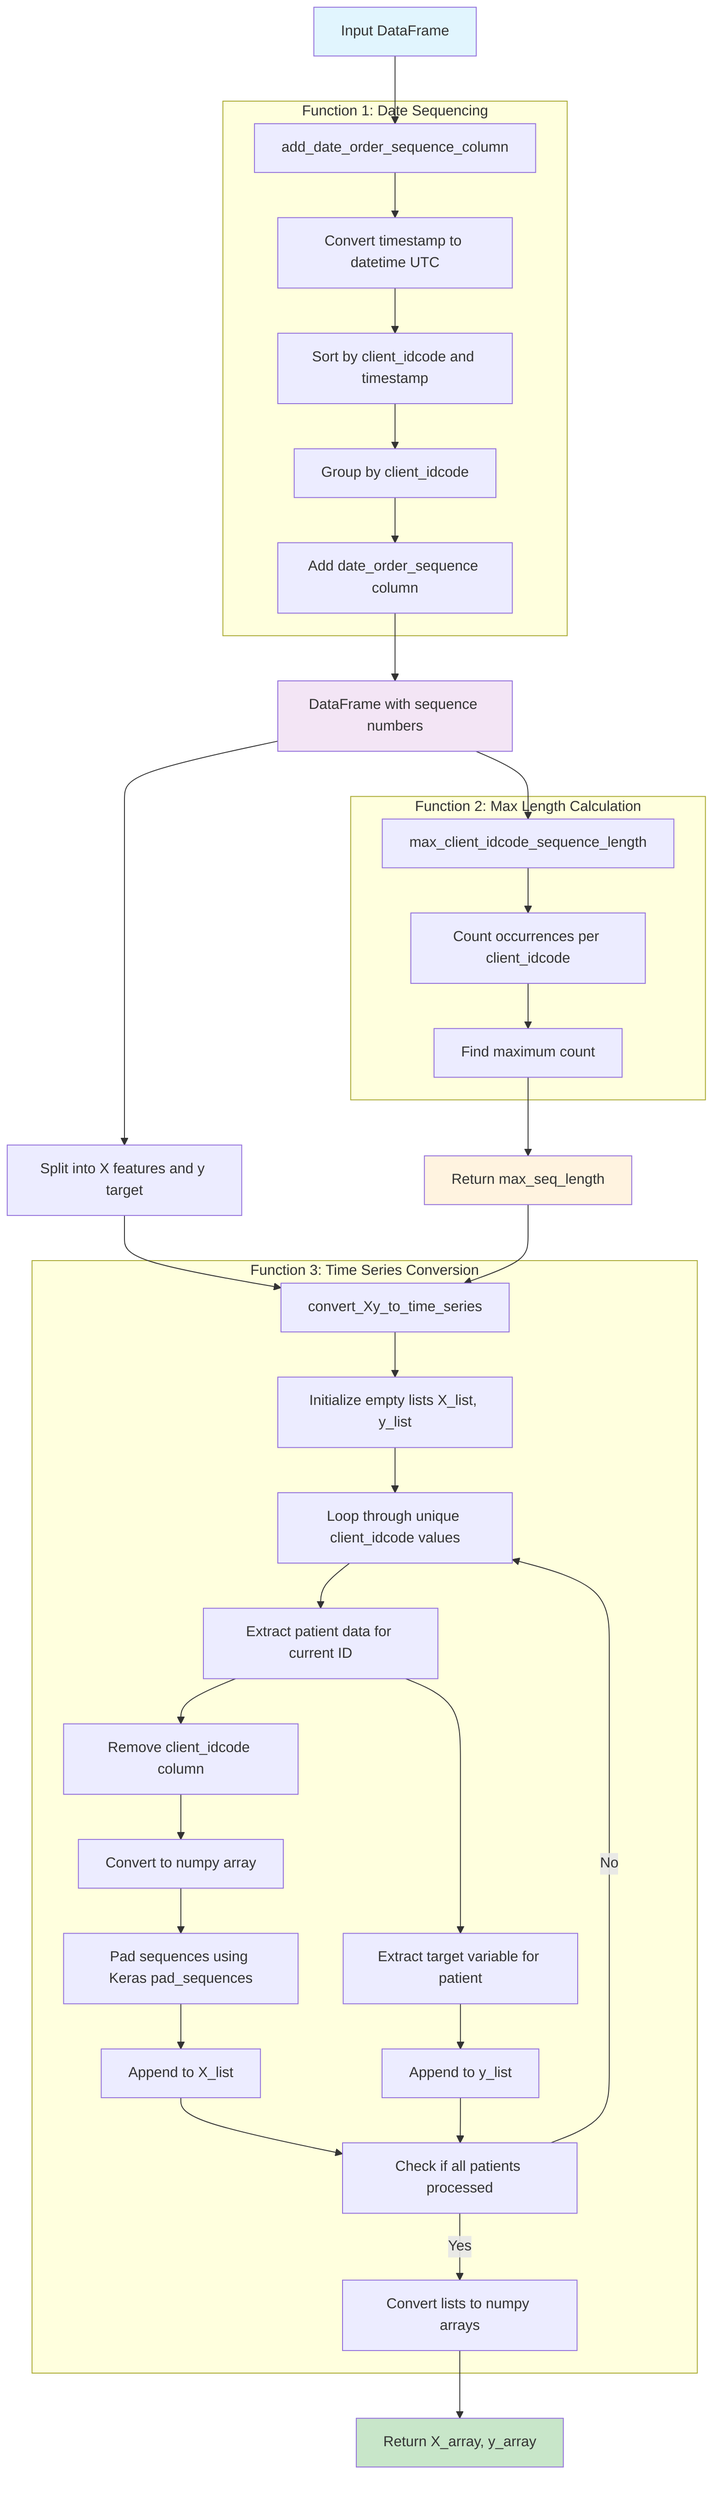 graph TD
    A[Input DataFrame] --> B[add_date_order_sequence_column]
    B --> C[Convert timestamp to datetime UTC]
    C --> D[Sort by client_idcode and timestamp]
    D --> E[Group by client_idcode]
    E --> F[Add date_order_sequence column]
    F --> G[DataFrame with sequence numbers]
    
    G --> H[max_client_idcode_sequence_length]
    H --> I[Count occurrences per client_idcode]
    I --> J[Find maximum count]
    J --> K[Return max_seq_length]
    
    G --> L[Split into X features and y target]
    L --> M[convert_Xy_to_time_series]
    K --> M
    
    M --> N[Initialize empty lists X_list, y_list]
    N --> O[Loop through unique client_idcode values]
    O --> P[Extract patient data for current ID]
    P --> Q[Remove client_idcode column]
    Q --> R[Convert to numpy array]
    R --> S[Pad sequences using Keras pad_sequences]
    S --> T[Append to X_list]
    P --> U[Extract target variable for patient]
    U --> V[Append to y_list]
    
    T --> W[Check if all patients processed]
    V --> W
    W -->|No| O
    W -->|Yes| X[Convert lists to numpy arrays]
    X --> Y[Return X_array, y_array]
    
    subgraph "Function 1: Date Sequencing"
        B
        C
        D
        E
        F
    end
    
    subgraph "Function 2: Max Length Calculation"
        H
        I
        J
    end
    
    subgraph "Function 3: Time Series Conversion"
        M
        N
        O
        P
        Q
        R
        S
        T
        U
        V
        W
        X
    end
    
    style A fill:#e1f5fe
    style Y fill:#c8e6c9
    style K fill:#fff3e0
    style G fill:#f3e5f5